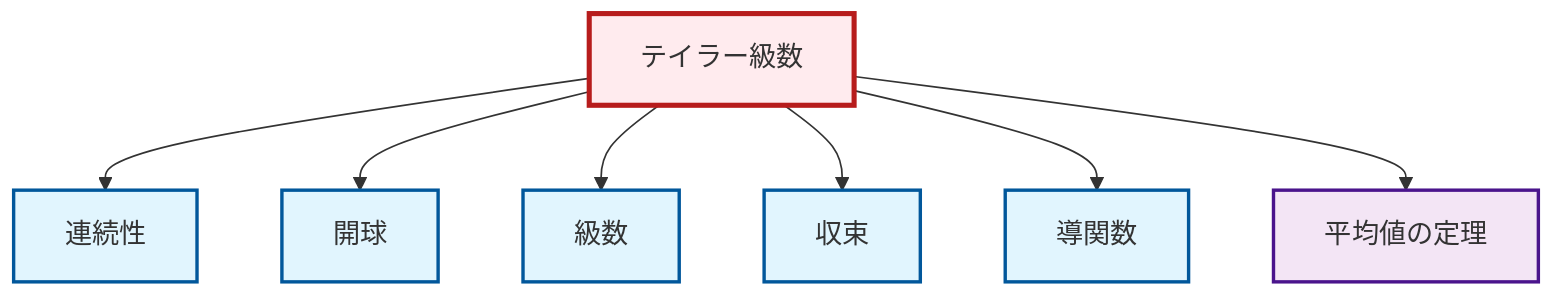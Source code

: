 graph TD
    classDef definition fill:#e1f5fe,stroke:#01579b,stroke-width:2px
    classDef theorem fill:#f3e5f5,stroke:#4a148c,stroke-width:2px
    classDef axiom fill:#fff3e0,stroke:#e65100,stroke-width:2px
    classDef example fill:#e8f5e9,stroke:#1b5e20,stroke-width:2px
    classDef current fill:#ffebee,stroke:#b71c1c,stroke-width:3px
    thm-mean-value["平均値の定理"]:::theorem
    def-convergence["収束"]:::definition
    thm-taylor-series["テイラー級数"]:::theorem
    def-open-ball["開球"]:::definition
    def-continuity["連続性"]:::definition
    def-series["級数"]:::definition
    def-derivative["導関数"]:::definition
    thm-taylor-series --> def-continuity
    thm-taylor-series --> def-open-ball
    thm-taylor-series --> def-series
    thm-taylor-series --> def-convergence
    thm-taylor-series --> def-derivative
    thm-taylor-series --> thm-mean-value
    class thm-taylor-series current